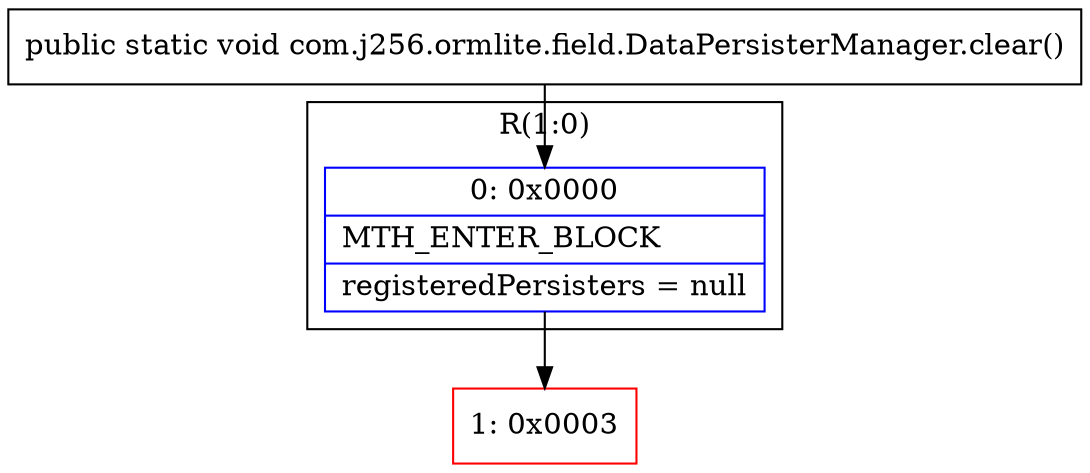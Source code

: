 digraph "CFG forcom.j256.ormlite.field.DataPersisterManager.clear()V" {
subgraph cluster_Region_1989061799 {
label = "R(1:0)";
node [shape=record,color=blue];
Node_0 [shape=record,label="{0\:\ 0x0000|MTH_ENTER_BLOCK\l|registeredPersisters = null\l}"];
}
Node_1 [shape=record,color=red,label="{1\:\ 0x0003}"];
MethodNode[shape=record,label="{public static void com.j256.ormlite.field.DataPersisterManager.clear() }"];
MethodNode -> Node_0;
Node_0 -> Node_1;
}

